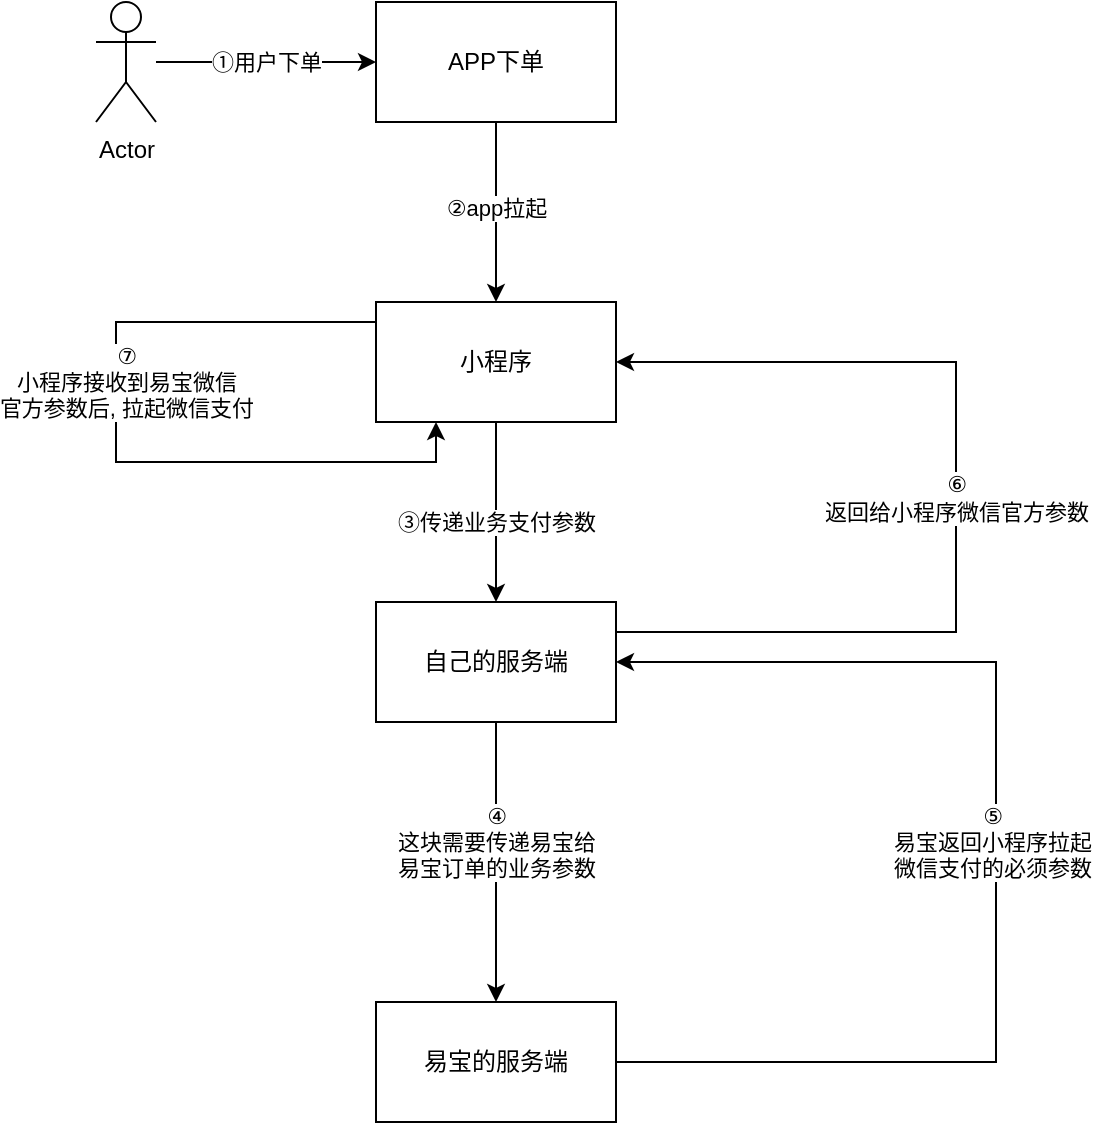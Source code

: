 <mxfile version="14.7.0" type="github">
  <diagram id="viAL2-5dLFXEBhLip2Gy" name="第 1 页">
    <mxGraphModel dx="946" dy="590" grid="1" gridSize="10" guides="1" tooltips="1" connect="1" arrows="1" fold="1" page="1" pageScale="1" pageWidth="827" pageHeight="1169" math="0" shadow="0">
      <root>
        <mxCell id="0" />
        <mxCell id="1" parent="0" />
        <mxCell id="Bczts5irdM7Vs1aImiYU-5" value="" style="edgeStyle=orthogonalEdgeStyle;rounded=0;orthogonalLoop=1;jettySize=auto;html=1;" edge="1" parent="1" source="Bczts5irdM7Vs1aImiYU-1" target="Bczts5irdM7Vs1aImiYU-4">
          <mxGeometry relative="1" as="geometry" />
        </mxCell>
        <mxCell id="Bczts5irdM7Vs1aImiYU-6" value="②app拉起" style="edgeLabel;html=1;align=center;verticalAlign=middle;resizable=0;points=[];" vertex="1" connectable="0" parent="Bczts5irdM7Vs1aImiYU-5">
          <mxGeometry x="-0.525" y="-1" relative="1" as="geometry">
            <mxPoint x="1" y="21" as="offset" />
          </mxGeometry>
        </mxCell>
        <mxCell id="Bczts5irdM7Vs1aImiYU-1" value="APP下单" style="rounded=0;whiteSpace=wrap;html=1;" vertex="1" parent="1">
          <mxGeometry x="320" y="120" width="120" height="60" as="geometry" />
        </mxCell>
        <mxCell id="Bczts5irdM7Vs1aImiYU-3" value="①用户下单" style="edgeStyle=orthogonalEdgeStyle;rounded=0;orthogonalLoop=1;jettySize=auto;html=1;" edge="1" parent="1" source="Bczts5irdM7Vs1aImiYU-2" target="Bczts5irdM7Vs1aImiYU-1">
          <mxGeometry relative="1" as="geometry" />
        </mxCell>
        <mxCell id="Bczts5irdM7Vs1aImiYU-2" value="Actor" style="shape=umlActor;verticalLabelPosition=bottom;verticalAlign=top;html=1;outlineConnect=0;" vertex="1" parent="1">
          <mxGeometry x="180" y="120" width="30" height="60" as="geometry" />
        </mxCell>
        <mxCell id="Bczts5irdM7Vs1aImiYU-8" value="" style="edgeStyle=orthogonalEdgeStyle;rounded=0;orthogonalLoop=1;jettySize=auto;html=1;" edge="1" parent="1" source="Bczts5irdM7Vs1aImiYU-4" target="Bczts5irdM7Vs1aImiYU-7">
          <mxGeometry relative="1" as="geometry" />
        </mxCell>
        <mxCell id="Bczts5irdM7Vs1aImiYU-18" value="③传递业务支付参数" style="edgeLabel;html=1;align=center;verticalAlign=middle;resizable=0;points=[];" vertex="1" connectable="0" parent="Bczts5irdM7Vs1aImiYU-8">
          <mxGeometry x="-0.178" y="1" relative="1" as="geometry">
            <mxPoint x="-1" y="13" as="offset" />
          </mxGeometry>
        </mxCell>
        <mxCell id="Bczts5irdM7Vs1aImiYU-4" value="小程序" style="whiteSpace=wrap;html=1;rounded=0;" vertex="1" parent="1">
          <mxGeometry x="320" y="270" width="120" height="60" as="geometry" />
        </mxCell>
        <mxCell id="Bczts5irdM7Vs1aImiYU-10" value="" style="edgeStyle=orthogonalEdgeStyle;rounded=0;orthogonalLoop=1;jettySize=auto;html=1;" edge="1" parent="1" source="Bczts5irdM7Vs1aImiYU-7" target="Bczts5irdM7Vs1aImiYU-9">
          <mxGeometry relative="1" as="geometry" />
        </mxCell>
        <mxCell id="Bczts5irdM7Vs1aImiYU-11" value="④&lt;br&gt;这块需要传递易宝给&lt;br&gt;易宝订单的业务参数" style="edgeLabel;html=1;align=center;verticalAlign=middle;resizable=0;points=[];" vertex="1" connectable="0" parent="Bczts5irdM7Vs1aImiYU-10">
          <mxGeometry x="-0.457" y="-1" relative="1" as="geometry">
            <mxPoint x="1" y="22" as="offset" />
          </mxGeometry>
        </mxCell>
        <mxCell id="Bczts5irdM7Vs1aImiYU-14" value="⑥&lt;br&gt;返回给小程序微信官方参数" style="edgeStyle=orthogonalEdgeStyle;rounded=0;orthogonalLoop=1;jettySize=auto;html=1;exitX=1;exitY=0.25;exitDx=0;exitDy=0;entryX=1;entryY=0.5;entryDx=0;entryDy=0;" edge="1" parent="1" source="Bczts5irdM7Vs1aImiYU-7" target="Bczts5irdM7Vs1aImiYU-4">
          <mxGeometry relative="1" as="geometry">
            <Array as="points">
              <mxPoint x="610" y="435" />
              <mxPoint x="610" y="300" />
            </Array>
          </mxGeometry>
        </mxCell>
        <mxCell id="Bczts5irdM7Vs1aImiYU-7" value="自己的服务端" style="whiteSpace=wrap;html=1;rounded=0;" vertex="1" parent="1">
          <mxGeometry x="320" y="420" width="120" height="60" as="geometry" />
        </mxCell>
        <mxCell id="Bczts5irdM7Vs1aImiYU-12" style="edgeStyle=orthogonalEdgeStyle;rounded=0;orthogonalLoop=1;jettySize=auto;html=1;exitX=1;exitY=0.5;exitDx=0;exitDy=0;entryX=1;entryY=0.5;entryDx=0;entryDy=0;" edge="1" parent="1" source="Bczts5irdM7Vs1aImiYU-9" target="Bczts5irdM7Vs1aImiYU-7">
          <mxGeometry relative="1" as="geometry">
            <mxPoint x="460" y="450" as="targetPoint" />
            <Array as="points">
              <mxPoint x="630" y="650" />
              <mxPoint x="630" y="450" />
            </Array>
          </mxGeometry>
        </mxCell>
        <mxCell id="Bczts5irdM7Vs1aImiYU-13" value="⑤&lt;br&gt;易宝返回小程序拉起&lt;br&gt;微信支付的必须参数" style="edgeLabel;html=1;align=center;verticalAlign=middle;resizable=0;points=[];" vertex="1" connectable="0" parent="Bczts5irdM7Vs1aImiYU-12">
          <mxGeometry x="0.035" y="2" relative="1" as="geometry">
            <mxPoint as="offset" />
          </mxGeometry>
        </mxCell>
        <mxCell id="Bczts5irdM7Vs1aImiYU-9" value="易宝的服务端" style="whiteSpace=wrap;html=1;rounded=0;" vertex="1" parent="1">
          <mxGeometry x="320" y="620" width="120" height="60" as="geometry" />
        </mxCell>
        <mxCell id="Bczts5irdM7Vs1aImiYU-15" style="edgeStyle=orthogonalEdgeStyle;rounded=0;orthogonalLoop=1;jettySize=auto;html=1;exitX=0;exitY=0.75;exitDx=0;exitDy=0;entryX=0.25;entryY=1;entryDx=0;entryDy=0;" edge="1" parent="1" source="Bczts5irdM7Vs1aImiYU-4" target="Bczts5irdM7Vs1aImiYU-4">
          <mxGeometry relative="1" as="geometry">
            <Array as="points">
              <mxPoint x="320" y="280" />
              <mxPoint x="190" y="280" />
              <mxPoint x="190" y="350" />
              <mxPoint x="350" y="350" />
            </Array>
          </mxGeometry>
        </mxCell>
        <mxCell id="Bczts5irdM7Vs1aImiYU-16" value="⑦&lt;br&gt;小程序接收到易宝微信&lt;br&gt;官方参数后, 拉起微信支付" style="edgeLabel;html=1;align=center;verticalAlign=middle;resizable=0;points=[];" vertex="1" connectable="0" parent="Bczts5irdM7Vs1aImiYU-15">
          <mxGeometry x="-0.2" y="1" relative="1" as="geometry">
            <mxPoint x="4" y="29" as="offset" />
          </mxGeometry>
        </mxCell>
      </root>
    </mxGraphModel>
  </diagram>
</mxfile>
